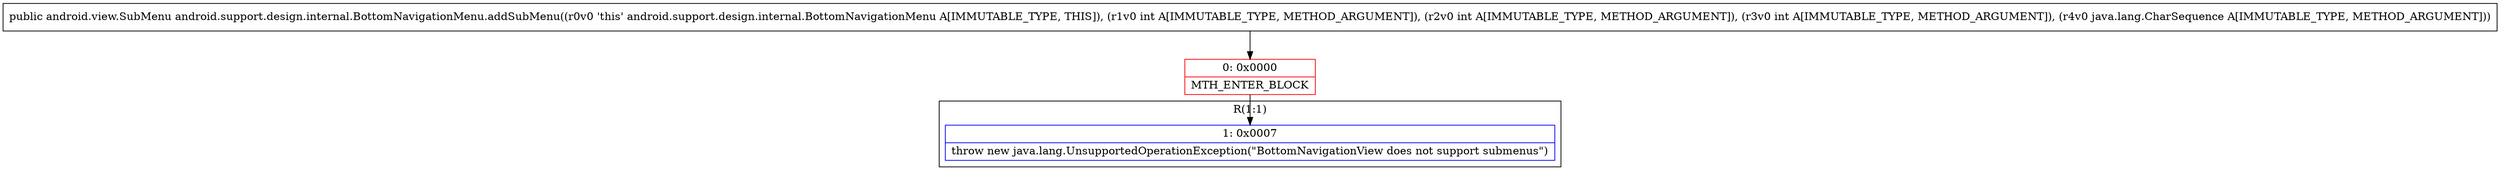 digraph "CFG forandroid.support.design.internal.BottomNavigationMenu.addSubMenu(IIILjava\/lang\/CharSequence;)Landroid\/view\/SubMenu;" {
subgraph cluster_Region_98442807 {
label = "R(1:1)";
node [shape=record,color=blue];
Node_1 [shape=record,label="{1\:\ 0x0007|throw new java.lang.UnsupportedOperationException(\"BottomNavigationView does not support submenus\")\l}"];
}
Node_0 [shape=record,color=red,label="{0\:\ 0x0000|MTH_ENTER_BLOCK\l}"];
MethodNode[shape=record,label="{public android.view.SubMenu android.support.design.internal.BottomNavigationMenu.addSubMenu((r0v0 'this' android.support.design.internal.BottomNavigationMenu A[IMMUTABLE_TYPE, THIS]), (r1v0 int A[IMMUTABLE_TYPE, METHOD_ARGUMENT]), (r2v0 int A[IMMUTABLE_TYPE, METHOD_ARGUMENT]), (r3v0 int A[IMMUTABLE_TYPE, METHOD_ARGUMENT]), (r4v0 java.lang.CharSequence A[IMMUTABLE_TYPE, METHOD_ARGUMENT])) }"];
MethodNode -> Node_0;
Node_0 -> Node_1;
}

